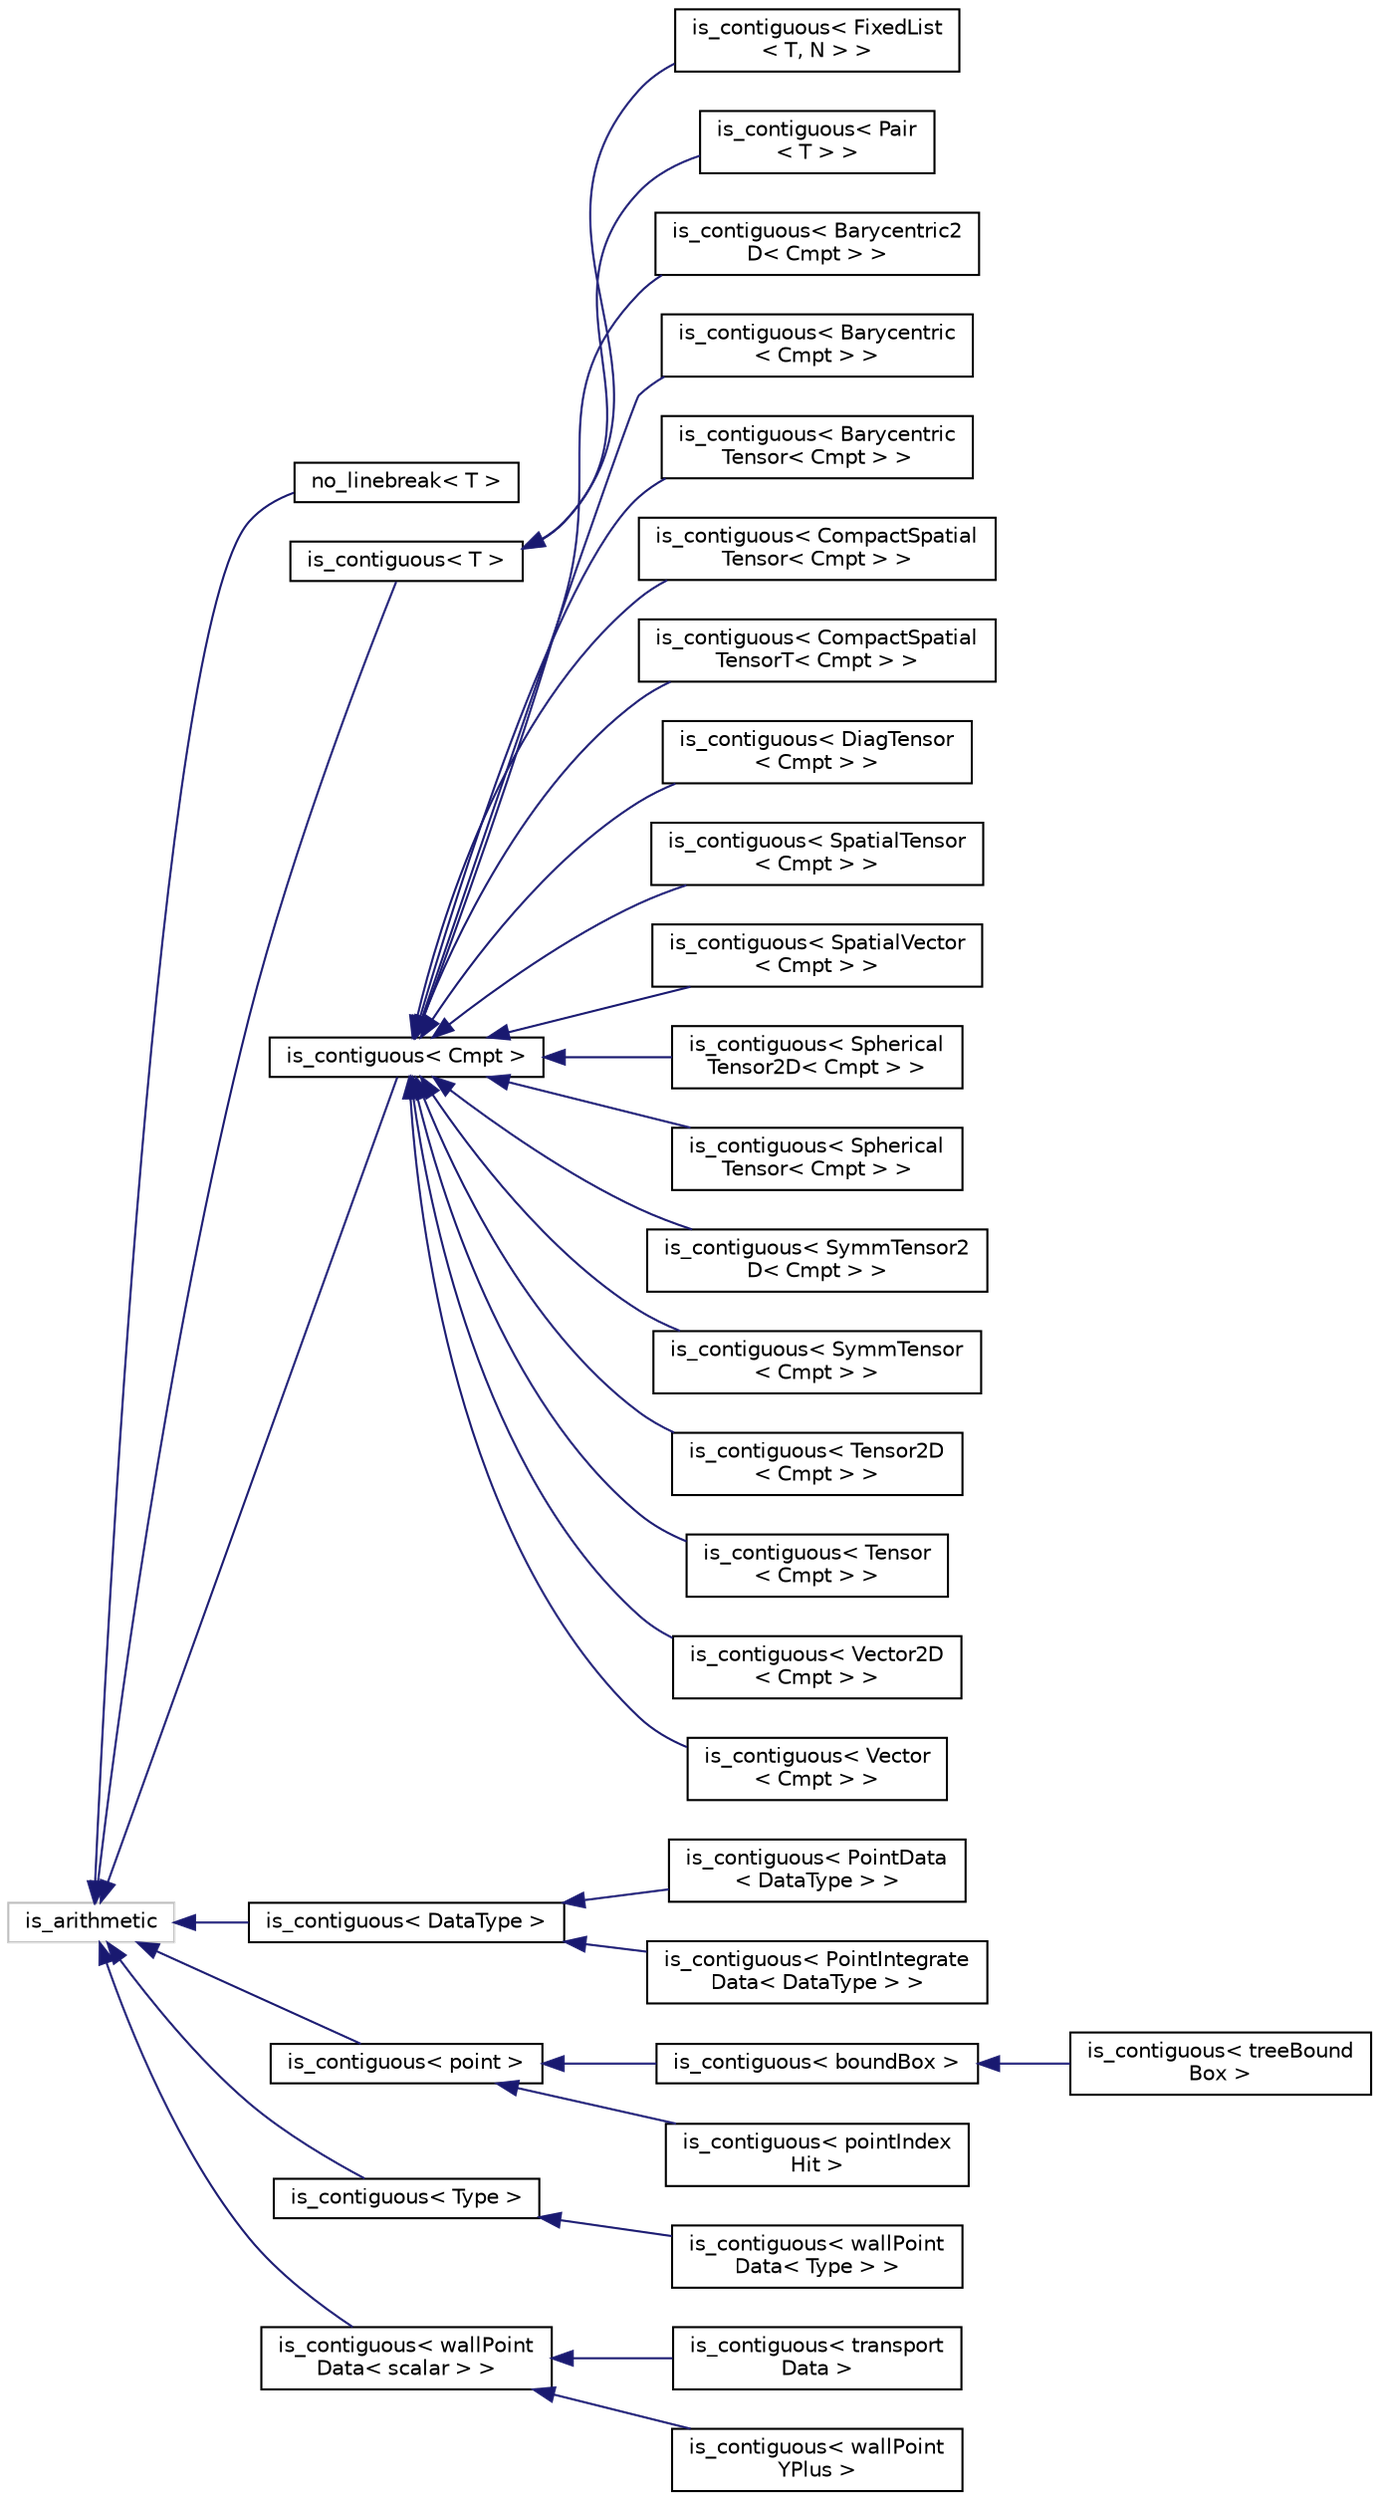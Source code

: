 digraph "Graphical Class Hierarchy"
{
  bgcolor="transparent";
  edge [fontname="Helvetica",fontsize="10",labelfontname="Helvetica",labelfontsize="10"];
  node [fontname="Helvetica",fontsize="10",shape=record];
  rankdir="LR";
  Node1 [label="is_arithmetic",height=0.2,width=0.4,color="grey75"];
  Node1 -> Node2 [dir="back",color="midnightblue",fontsize="10",style="solid",fontname="Helvetica"];
  Node2 [label="no_linebreak\< T \>",height=0.2,width=0.4,color="black",URL="$structFoam_1_1Detail_1_1ListPolicy_1_1no__linebreak.html",tooltip="Can suppress additional line breaks separate ASCII data content when the data elements are primitives..."];
  Node1 -> Node3 [dir="back",color="midnightblue",fontsize="10",style="solid",fontname="Helvetica"];
  Node3 [label="is_contiguous\< T \>",height=0.2,width=0.4,color="black",URL="$structFoam_1_1is__contiguous.html",tooltip="A template class to specify that a data type can be considered as being contiguous in memory..."];
  Node3 -> Node4 [dir="back",color="midnightblue",fontsize="10",style="solid",fontname="Helvetica"];
  Node4 [label="is_contiguous\< FixedList\l\< T, N \> \>",height=0.2,width=0.4,color="black",URL="$structFoam_1_1is__contiguous_3_01FixedList_3_01T_00_01N_01_4_01_4.html",tooltip="FixedList is contiguous if the type is contiguous. "];
  Node3 -> Node5 [dir="back",color="midnightblue",fontsize="10",style="solid",fontname="Helvetica"];
  Node5 [label="is_contiguous\< Pair\l\< T \> \>",height=0.2,width=0.4,color="black",URL="$structFoam_1_1is__contiguous_3_01Pair_3_01T_01_4_01_4.html",tooltip="Pair is contiguous if the type is contiguous. "];
  Node1 -> Node6 [dir="back",color="midnightblue",fontsize="10",style="solid",fontname="Helvetica"];
  Node6 [label="is_contiguous\< Cmpt \>",height=0.2,width=0.4,color="black",URL="$structFoam_1_1is__contiguous.html"];
  Node6 -> Node7 [dir="back",color="midnightblue",fontsize="10",style="solid",fontname="Helvetica"];
  Node7 [label="is_contiguous\< Barycentric2\lD\< Cmpt \> \>",height=0.2,width=0.4,color="black",URL="$structFoam_1_1is__contiguous_3_01Barycentric2D_3_01Cmpt_01_4_01_4.html",tooltip="Data are contiguous if component type is contiguous. "];
  Node6 -> Node8 [dir="back",color="midnightblue",fontsize="10",style="solid",fontname="Helvetica"];
  Node8 [label="is_contiguous\< Barycentric\l\< Cmpt \> \>",height=0.2,width=0.4,color="black",URL="$structFoam_1_1is__contiguous_3_01Barycentric_3_01Cmpt_01_4_01_4.html",tooltip="Data are contiguous if component type is contiguous. "];
  Node6 -> Node9 [dir="back",color="midnightblue",fontsize="10",style="solid",fontname="Helvetica"];
  Node9 [label="is_contiguous\< Barycentric\lTensor\< Cmpt \> \>",height=0.2,width=0.4,color="black",URL="$structFoam_1_1is__contiguous_3_01BarycentricTensor_3_01Cmpt_01_4_01_4.html",tooltip="Data are contiguous if component type is contiguous. "];
  Node6 -> Node10 [dir="back",color="midnightblue",fontsize="10",style="solid",fontname="Helvetica"];
  Node10 [label="is_contiguous\< CompactSpatial\lTensor\< Cmpt \> \>",height=0.2,width=0.4,color="black",URL="$structFoam_1_1is__contiguous_3_01CompactSpatialTensor_3_01Cmpt_01_4_01_4.html",tooltip="Data are contiguous if component type is contiguous. "];
  Node6 -> Node11 [dir="back",color="midnightblue",fontsize="10",style="solid",fontname="Helvetica"];
  Node11 [label="is_contiguous\< CompactSpatial\lTensorT\< Cmpt \> \>",height=0.2,width=0.4,color="black",URL="$structFoam_1_1is__contiguous_3_01CompactSpatialTensorT_3_01Cmpt_01_4_01_4.html",tooltip="Data are contiguous if component type is contiguous. "];
  Node6 -> Node12 [dir="back",color="midnightblue",fontsize="10",style="solid",fontname="Helvetica"];
  Node12 [label="is_contiguous\< DiagTensor\l\< Cmpt \> \>",height=0.2,width=0.4,color="black",URL="$structFoam_1_1is__contiguous_3_01DiagTensor_3_01Cmpt_01_4_01_4.html",tooltip="Data are contiguous if component type is contiguous. "];
  Node6 -> Node13 [dir="back",color="midnightblue",fontsize="10",style="solid",fontname="Helvetica"];
  Node13 [label="is_contiguous\< SpatialTensor\l\< Cmpt \> \>",height=0.2,width=0.4,color="black",URL="$structFoam_1_1is__contiguous_3_01SpatialTensor_3_01Cmpt_01_4_01_4.html",tooltip="Data are contiguous if component type is contiguous. "];
  Node6 -> Node14 [dir="back",color="midnightblue",fontsize="10",style="solid",fontname="Helvetica"];
  Node14 [label="is_contiguous\< SpatialVector\l\< Cmpt \> \>",height=0.2,width=0.4,color="black",URL="$structFoam_1_1is__contiguous_3_01SpatialVector_3_01Cmpt_01_4_01_4.html",tooltip="Data are contiguous if component type is contiguous. "];
  Node6 -> Node15 [dir="back",color="midnightblue",fontsize="10",style="solid",fontname="Helvetica"];
  Node15 [label="is_contiguous\< Spherical\lTensor2D\< Cmpt \> \>",height=0.2,width=0.4,color="black",URL="$structFoam_1_1is__contiguous_3_01SphericalTensor2D_3_01Cmpt_01_4_01_4.html",tooltip="Data are contiguous if component type is contiguous. "];
  Node6 -> Node16 [dir="back",color="midnightblue",fontsize="10",style="solid",fontname="Helvetica"];
  Node16 [label="is_contiguous\< Spherical\lTensor\< Cmpt \> \>",height=0.2,width=0.4,color="black",URL="$structFoam_1_1is__contiguous_3_01SphericalTensor_3_01Cmpt_01_4_01_4.html",tooltip="Data are contiguous if component type is contiguous. "];
  Node6 -> Node17 [dir="back",color="midnightblue",fontsize="10",style="solid",fontname="Helvetica"];
  Node17 [label="is_contiguous\< SymmTensor2\lD\< Cmpt \> \>",height=0.2,width=0.4,color="black",URL="$structFoam_1_1is__contiguous_3_01SymmTensor2D_3_01Cmpt_01_4_01_4.html",tooltip="Data are contiguous if component type is contiguous. "];
  Node6 -> Node18 [dir="back",color="midnightblue",fontsize="10",style="solid",fontname="Helvetica"];
  Node18 [label="is_contiguous\< SymmTensor\l\< Cmpt \> \>",height=0.2,width=0.4,color="black",URL="$structFoam_1_1is__contiguous_3_01SymmTensor_3_01Cmpt_01_4_01_4.html",tooltip="Data are contiguous if component type is contiguous. "];
  Node6 -> Node19 [dir="back",color="midnightblue",fontsize="10",style="solid",fontname="Helvetica"];
  Node19 [label="is_contiguous\< Tensor2D\l\< Cmpt \> \>",height=0.2,width=0.4,color="black",URL="$structFoam_1_1is__contiguous_3_01Tensor2D_3_01Cmpt_01_4_01_4.html",tooltip="Data are contiguous if component type is contiguous. "];
  Node6 -> Node20 [dir="back",color="midnightblue",fontsize="10",style="solid",fontname="Helvetica"];
  Node20 [label="is_contiguous\< Tensor\l\< Cmpt \> \>",height=0.2,width=0.4,color="black",URL="$structFoam_1_1is__contiguous_3_01Tensor_3_01Cmpt_01_4_01_4.html",tooltip="Data are contiguous if component type is contiguous. "];
  Node6 -> Node21 [dir="back",color="midnightblue",fontsize="10",style="solid",fontname="Helvetica"];
  Node21 [label="is_contiguous\< Vector2D\l\< Cmpt \> \>",height=0.2,width=0.4,color="black",URL="$structFoam_1_1is__contiguous_3_01Vector2D_3_01Cmpt_01_4_01_4.html",tooltip="Data are contiguous if component type is contiguous. "];
  Node6 -> Node22 [dir="back",color="midnightblue",fontsize="10",style="solid",fontname="Helvetica"];
  Node22 [label="is_contiguous\< Vector\l\< Cmpt \> \>",height=0.2,width=0.4,color="black",URL="$structFoam_1_1is__contiguous_3_01Vector_3_01Cmpt_01_4_01_4.html",tooltip="Data are contiguous if component type is contiguous. "];
  Node1 -> Node23 [dir="back",color="midnightblue",fontsize="10",style="solid",fontname="Helvetica"];
  Node23 [label="is_contiguous\< DataType \>",height=0.2,width=0.4,color="black",URL="$structFoam_1_1is__contiguous.html"];
  Node23 -> Node24 [dir="back",color="midnightblue",fontsize="10",style="solid",fontname="Helvetica"];
  Node24 [label="is_contiguous\< PointData\l\< DataType \> \>",height=0.2,width=0.4,color="black",URL="$structFoam_1_1is__contiguous_3_01PointData_3_01DataType_01_4_01_4.html",tooltip="Data are contiguous if data type is contiguous. "];
  Node23 -> Node25 [dir="back",color="midnightblue",fontsize="10",style="solid",fontname="Helvetica"];
  Node25 [label="is_contiguous\< PointIntegrate\lData\< DataType \> \>",height=0.2,width=0.4,color="black",URL="$structFoam_1_1is__contiguous_3_01PointIntegrateData_3_01DataType_01_4_01_4.html",tooltip="Data are contiguous if the data type is contiguous. "];
  Node1 -> Node26 [dir="back",color="midnightblue",fontsize="10",style="solid",fontname="Helvetica"];
  Node26 [label="is_contiguous\< point \>",height=0.2,width=0.4,color="black",URL="$structFoam_1_1is__contiguous.html"];
  Node26 -> Node27 [dir="back",color="midnightblue",fontsize="10",style="solid",fontname="Helvetica"];
  Node27 [label="is_contiguous\< boundBox \>",height=0.2,width=0.4,color="black",URL="$structFoam_1_1is__contiguous_3_01boundBox_01_4.html",tooltip="Contiguous data for boundBox. "];
  Node27 -> Node28 [dir="back",color="midnightblue",fontsize="10",style="solid",fontname="Helvetica"];
  Node28 [label="is_contiguous\< treeBound\lBox \>",height=0.2,width=0.4,color="black",URL="$structFoam_1_1is__contiguous_3_01treeBoundBox_01_4.html",tooltip="Contiguous data for treeBoundBox. "];
  Node26 -> Node29 [dir="back",color="midnightblue",fontsize="10",style="solid",fontname="Helvetica"];
  Node29 [label="is_contiguous\< pointIndex\lHit \>",height=0.2,width=0.4,color="black",URL="$structFoam_1_1is__contiguous_3_01pointIndexHit_01_4.html",tooltip="Contiguous data for pointIndexHit. "];
  Node1 -> Node30 [dir="back",color="midnightblue",fontsize="10",style="solid",fontname="Helvetica"];
  Node30 [label="is_contiguous\< Type \>",height=0.2,width=0.4,color="black",URL="$structFoam_1_1is__contiguous.html"];
  Node30 -> Node31 [dir="back",color="midnightblue",fontsize="10",style="solid",fontname="Helvetica"];
  Node31 [label="is_contiguous\< wallPoint\lData\< Type \> \>",height=0.2,width=0.4,color="black",URL="$structFoam_1_1is__contiguous_3_01wallPointData_3_01Type_01_4_01_4.html",tooltip="Data are contiguous if data type is contiguous. "];
  Node1 -> Node32 [dir="back",color="midnightblue",fontsize="10",style="solid",fontname="Helvetica"];
  Node32 [label="is_contiguous\< wallPoint\lData\< scalar \> \>",height=0.2,width=0.4,color="black",URL="$structFoam_1_1is__contiguous.html"];
  Node32 -> Node33 [dir="back",color="midnightblue",fontsize="10",style="solid",fontname="Helvetica"];
  Node33 [label="is_contiguous\< transport\lData \>",height=0.2,width=0.4,color="black",URL="$structFoam_1_1is__contiguous_3_01transportData_01_4.html",tooltip="Contiguous data for transportData. "];
  Node32 -> Node34 [dir="back",color="midnightblue",fontsize="10",style="solid",fontname="Helvetica"];
  Node34 [label="is_contiguous\< wallPoint\lYPlus \>",height=0.2,width=0.4,color="black",URL="$structFoam_1_1is__contiguous_3_01wallPointYPlus_01_4.html",tooltip="Contiguous data for wallPointYPlus. "];
}
